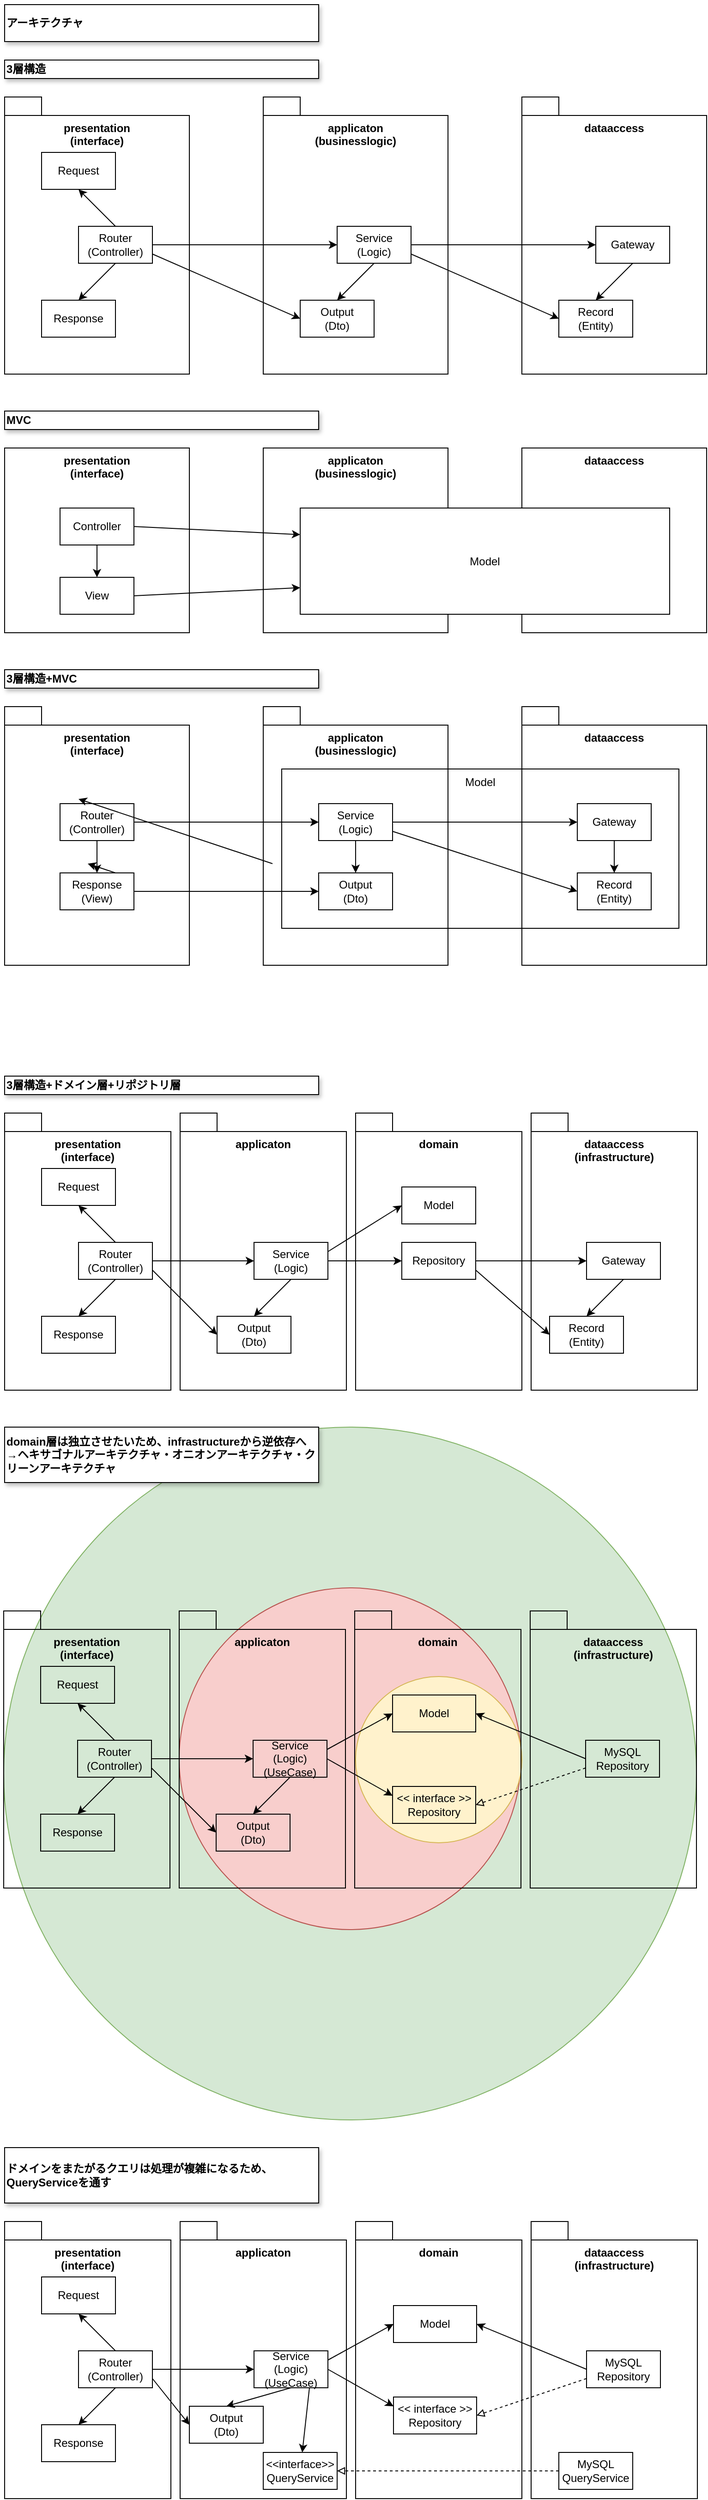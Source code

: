 <mxfile>
    <diagram id="E_QgQkRV4FquugX7nkDo" name="ページ1">
        <mxGraphModel dx="851" dy="666" grid="1" gridSize="10" guides="1" tooltips="1" connect="1" arrows="1" fold="1" page="1" pageScale="1" pageWidth="827" pageHeight="1169" math="0" shadow="0">
            <root>
                <mxCell id="0"/>
                <mxCell id="1" parent="0"/>
                <mxCell id="136" value="" style="ellipse;whiteSpace=wrap;html=1;aspect=fixed;fillColor=#d5e8d4;strokeColor=#82b366;" parent="1" vertex="1">
                    <mxGeometry x="39" y="1580" width="750" height="750" as="geometry"/>
                </mxCell>
                <mxCell id="135" value="" style="ellipse;whiteSpace=wrap;html=1;aspect=fixed;fillColor=#f8cecc;strokeColor=#b85450;" parent="1" vertex="1">
                    <mxGeometry x="229" y="1754" width="370" height="370" as="geometry"/>
                </mxCell>
                <mxCell id="134" value="" style="ellipse;whiteSpace=wrap;html=1;aspect=fixed;fillColor=#fff2cc;strokeColor=#d6b656;" parent="1" vertex="1">
                    <mxGeometry x="420" y="1850" width="180" height="180" as="geometry"/>
                </mxCell>
                <mxCell id="97" value="domain" style="rounded=0;whiteSpace=wrap;html=1;fillColor=none;verticalAlign=top;fontStyle=1" parent="1" vertex="1">
                    <mxGeometry x="420" y="1260" width="180" height="280" as="geometry"/>
                </mxCell>
                <mxCell id="73" value="&lt;span style=&quot;font-weight: normal;&quot;&gt;Model&lt;br&gt;&lt;/span&gt;" style="rounded=0;whiteSpace=wrap;html=1;fillColor=default;verticalAlign=top;fontStyle=1" parent="1" vertex="1">
                    <mxGeometry x="340" y="867.5" width="430" height="172.5" as="geometry"/>
                </mxCell>
                <mxCell id="2" value="presentation&lt;br&gt;(interface)" style="rounded=0;whiteSpace=wrap;html=1;fillColor=none;verticalAlign=top;fontStyle=1" parent="1" vertex="1">
                    <mxGeometry x="40" y="160" width="200" height="280" as="geometry"/>
                </mxCell>
                <mxCell id="3" value="アーキテクチャ" style="rounded=0;whiteSpace=wrap;html=1;align=left;shadow=1;glass=0;fontStyle=1" parent="1" vertex="1">
                    <mxGeometry x="40" y="40" width="340" height="40" as="geometry"/>
                </mxCell>
                <mxCell id="4" value="" style="rounded=0;whiteSpace=wrap;html=1;fillColor=none;" parent="1" vertex="1">
                    <mxGeometry x="40" y="140" width="40" height="20" as="geometry"/>
                </mxCell>
                <mxCell id="5" value="applicaton&lt;br&gt;(businesslogic)" style="rounded=0;whiteSpace=wrap;html=1;fillColor=none;verticalAlign=top;fontStyle=1" parent="1" vertex="1">
                    <mxGeometry x="320" y="160" width="200" height="280" as="geometry"/>
                </mxCell>
                <mxCell id="6" value="" style="rounded=0;whiteSpace=wrap;html=1;fillColor=none;" parent="1" vertex="1">
                    <mxGeometry x="320" y="140" width="40" height="20" as="geometry"/>
                </mxCell>
                <mxCell id="7" value="dataaccess" style="rounded=0;whiteSpace=wrap;html=1;fillColor=none;verticalAlign=top;fontStyle=1" parent="1" vertex="1">
                    <mxGeometry x="600" y="160" width="200" height="280" as="geometry"/>
                </mxCell>
                <mxCell id="8" value="" style="rounded=0;whiteSpace=wrap;html=1;fillColor=none;" parent="1" vertex="1">
                    <mxGeometry x="600" y="140" width="40" height="20" as="geometry"/>
                </mxCell>
                <mxCell id="9" value="&lt;span style=&quot;font-weight: normal;&quot;&gt;Request&lt;/span&gt;" style="rounded=0;whiteSpace=wrap;html=1;fillColor=none;verticalAlign=middle;fontStyle=1" parent="1" vertex="1">
                    <mxGeometry x="80" y="200" width="80" height="40" as="geometry"/>
                </mxCell>
                <mxCell id="10" value="&lt;span style=&quot;font-weight: normal;&quot;&gt;Router&lt;br&gt;(Controller)&lt;br&gt;&lt;/span&gt;" style="rounded=0;whiteSpace=wrap;html=1;fillColor=none;verticalAlign=middle;fontStyle=1" parent="1" vertex="1">
                    <mxGeometry x="120" y="280" width="80" height="40" as="geometry"/>
                </mxCell>
                <mxCell id="11" value="&lt;span style=&quot;font-weight: normal;&quot;&gt;Response&lt;/span&gt;" style="rounded=0;whiteSpace=wrap;html=1;fillColor=none;verticalAlign=middle;fontStyle=1" parent="1" vertex="1">
                    <mxGeometry x="80" y="360" width="80" height="40" as="geometry"/>
                </mxCell>
                <mxCell id="12" value="&lt;span style=&quot;font-weight: normal;&quot;&gt;Service&lt;br&gt;(Logic)&lt;br&gt;&lt;/span&gt;" style="rounded=0;whiteSpace=wrap;html=1;fillColor=none;verticalAlign=middle;fontStyle=1" parent="1" vertex="1">
                    <mxGeometry x="400" y="280" width="80" height="40" as="geometry"/>
                </mxCell>
                <mxCell id="13" value="&lt;span style=&quot;font-weight: normal;&quot;&gt;Output&lt;br&gt;(Dto)&lt;br&gt;&lt;/span&gt;" style="rounded=0;whiteSpace=wrap;html=1;fillColor=none;verticalAlign=middle;fontStyle=1" parent="1" vertex="1">
                    <mxGeometry x="360" y="360" width="80" height="40" as="geometry"/>
                </mxCell>
                <mxCell id="14" value="" style="endArrow=classic;html=1;entryX=0.5;entryY=1;entryDx=0;entryDy=0;exitX=0.5;exitY=0;exitDx=0;exitDy=0;" parent="1" source="10" target="9" edge="1">
                    <mxGeometry width="50" height="50" relative="1" as="geometry">
                        <mxPoint x="330" y="310" as="sourcePoint"/>
                        <mxPoint x="380" y="260" as="targetPoint"/>
                    </mxGeometry>
                </mxCell>
                <mxCell id="17" value="" style="endArrow=classic;html=1;entryX=0.5;entryY=0;entryDx=0;entryDy=0;exitX=0.5;exitY=1;exitDx=0;exitDy=0;" parent="1" source="10" target="11" edge="1">
                    <mxGeometry width="50" height="50" relative="1" as="geometry">
                        <mxPoint x="170" y="350" as="sourcePoint"/>
                        <mxPoint x="130" y="310" as="targetPoint"/>
                    </mxGeometry>
                </mxCell>
                <mxCell id="18" value="" style="endArrow=classic;html=1;entryX=0;entryY=0.5;entryDx=0;entryDy=0;exitX=1;exitY=0.5;exitDx=0;exitDy=0;" parent="1" source="10" target="12" edge="1">
                    <mxGeometry width="50" height="50" relative="1" as="geometry">
                        <mxPoint x="170" y="330" as="sourcePoint"/>
                        <mxPoint x="130" y="370" as="targetPoint"/>
                    </mxGeometry>
                </mxCell>
                <mxCell id="19" value="" style="endArrow=classic;html=1;entryX=0;entryY=0.5;entryDx=0;entryDy=0;exitX=1;exitY=0.75;exitDx=0;exitDy=0;" parent="1" source="10" target="13" edge="1">
                    <mxGeometry width="50" height="50" relative="1" as="geometry">
                        <mxPoint x="210" y="310" as="sourcePoint"/>
                        <mxPoint x="410" y="310" as="targetPoint"/>
                    </mxGeometry>
                </mxCell>
                <mxCell id="20" value="" style="endArrow=classic;html=1;exitX=0.5;exitY=1;exitDx=0;exitDy=0;" parent="1" source="12" edge="1">
                    <mxGeometry width="50" height="50" relative="1" as="geometry">
                        <mxPoint x="210" y="320" as="sourcePoint"/>
                        <mxPoint x="400" y="360" as="targetPoint"/>
                    </mxGeometry>
                </mxCell>
                <mxCell id="21" value="&lt;span style=&quot;font-weight: normal;&quot;&gt;Gateway&lt;/span&gt;" style="rounded=0;whiteSpace=wrap;html=1;fillColor=none;verticalAlign=middle;fontStyle=1" parent="1" vertex="1">
                    <mxGeometry x="680" y="280" width="80" height="40" as="geometry"/>
                </mxCell>
                <mxCell id="22" value="&lt;span style=&quot;font-weight: normal;&quot;&gt;Record&lt;br&gt;(Entity)&lt;br&gt;&lt;/span&gt;" style="rounded=0;whiteSpace=wrap;html=1;fillColor=none;verticalAlign=middle;fontStyle=1" parent="1" vertex="1">
                    <mxGeometry x="640" y="360" width="80" height="40" as="geometry"/>
                </mxCell>
                <mxCell id="23" value="" style="endArrow=classic;html=1;exitX=1;exitY=0.75;exitDx=0;exitDy=0;entryX=0;entryY=0.5;entryDx=0;entryDy=0;" parent="1" source="12" target="22" edge="1">
                    <mxGeometry width="50" height="50" relative="1" as="geometry">
                        <mxPoint x="450" y="330" as="sourcePoint"/>
                        <mxPoint x="410" y="370" as="targetPoint"/>
                    </mxGeometry>
                </mxCell>
                <mxCell id="24" value="" style="endArrow=classic;html=1;entryX=0;entryY=0.5;entryDx=0;entryDy=0;" parent="1" target="21" edge="1">
                    <mxGeometry width="50" height="50" relative="1" as="geometry">
                        <mxPoint x="480" y="300" as="sourcePoint"/>
                        <mxPoint x="650" y="390" as="targetPoint"/>
                    </mxGeometry>
                </mxCell>
                <mxCell id="25" value="" style="endArrow=classic;html=1;exitX=0.5;exitY=1;exitDx=0;exitDy=0;" parent="1" source="21" edge="1">
                    <mxGeometry width="50" height="50" relative="1" as="geometry">
                        <mxPoint x="490" y="320" as="sourcePoint"/>
                        <mxPoint x="680" y="360" as="targetPoint"/>
                    </mxGeometry>
                </mxCell>
                <mxCell id="26" value="3層構造" style="rounded=0;whiteSpace=wrap;html=1;align=left;shadow=1;glass=0;fontStyle=1" parent="1" vertex="1">
                    <mxGeometry x="40" y="100" width="340" height="20" as="geometry"/>
                </mxCell>
                <mxCell id="27" value="MVC" style="rounded=0;whiteSpace=wrap;html=1;align=left;shadow=1;glass=0;fontStyle=1" parent="1" vertex="1">
                    <mxGeometry x="40" y="480" width="340" height="20" as="geometry"/>
                </mxCell>
                <mxCell id="28" value="presentation&lt;br&gt;(interface)" style="rounded=0;whiteSpace=wrap;html=1;fillColor=none;verticalAlign=top;fontStyle=1" parent="1" vertex="1">
                    <mxGeometry x="40" y="520" width="200" height="200" as="geometry"/>
                </mxCell>
                <mxCell id="29" value="applicaton&lt;br&gt;(businesslogic)" style="rounded=0;whiteSpace=wrap;html=1;fillColor=none;verticalAlign=top;fontStyle=1" parent="1" vertex="1">
                    <mxGeometry x="320" y="520" width="200" height="200" as="geometry"/>
                </mxCell>
                <mxCell id="30" value="dataaccess" style="rounded=0;whiteSpace=wrap;html=1;fillColor=none;verticalAlign=top;fontStyle=1" parent="1" vertex="1">
                    <mxGeometry x="600" y="520" width="200" height="200" as="geometry"/>
                </mxCell>
                <mxCell id="31" value="&lt;span style=&quot;font-weight: normal;&quot;&gt;Controller&lt;/span&gt;" style="rounded=0;whiteSpace=wrap;html=1;fillColor=none;verticalAlign=middle;fontStyle=1" parent="1" vertex="1">
                    <mxGeometry x="100" y="585" width="80" height="40" as="geometry"/>
                </mxCell>
                <mxCell id="32" value="&lt;span style=&quot;font-weight: normal;&quot;&gt;View&lt;br&gt;&lt;/span&gt;" style="rounded=0;whiteSpace=wrap;html=1;fillColor=none;verticalAlign=middle;fontStyle=1" parent="1" vertex="1">
                    <mxGeometry x="100" y="660" width="80" height="40" as="geometry"/>
                </mxCell>
                <mxCell id="34" value="&lt;span style=&quot;font-weight: normal;&quot;&gt;Model&lt;br&gt;&lt;/span&gt;" style="rounded=0;whiteSpace=wrap;html=1;fillColor=default;verticalAlign=middle;fontStyle=1" parent="1" vertex="1">
                    <mxGeometry x="360" y="585" width="400" height="115" as="geometry"/>
                </mxCell>
                <mxCell id="36" value="" style="endArrow=classic;html=1;exitX=0.5;exitY=1;exitDx=0;exitDy=0;" parent="1" source="31" edge="1">
                    <mxGeometry width="50" height="50" relative="1" as="geometry">
                        <mxPoint x="330" y="670" as="sourcePoint"/>
                        <mxPoint x="140" y="660" as="targetPoint"/>
                    </mxGeometry>
                </mxCell>
                <mxCell id="38" value="" style="endArrow=classic;html=1;entryX=0;entryY=0.75;entryDx=0;entryDy=0;exitX=1;exitY=0.5;exitDx=0;exitDy=0;" parent="1" source="32" target="34" edge="1">
                    <mxGeometry width="50" height="50" relative="1" as="geometry">
                        <mxPoint x="170" y="690" as="sourcePoint"/>
                        <mxPoint x="130" y="730" as="targetPoint"/>
                    </mxGeometry>
                </mxCell>
                <mxCell id="39" value="" style="endArrow=classic;html=1;entryX=0;entryY=0.25;entryDx=0;entryDy=0;exitX=1;exitY=0.5;exitDx=0;exitDy=0;" parent="1" source="31" target="34" edge="1">
                    <mxGeometry width="50" height="50" relative="1" as="geometry">
                        <mxPoint x="210" y="670" as="sourcePoint"/>
                        <mxPoint x="410" y="670" as="targetPoint"/>
                    </mxGeometry>
                </mxCell>
                <mxCell id="46" value="presentation&lt;br&gt;(interface)" style="rounded=0;whiteSpace=wrap;html=1;fillColor=none;verticalAlign=top;fontStyle=1" parent="1" vertex="1">
                    <mxGeometry x="40" y="820" width="200" height="260" as="geometry"/>
                </mxCell>
                <mxCell id="47" value="" style="rounded=0;whiteSpace=wrap;html=1;fillColor=none;" parent="1" vertex="1">
                    <mxGeometry x="40" y="800" width="40" height="20" as="geometry"/>
                </mxCell>
                <mxCell id="48" value="applicaton&lt;br&gt;(businesslogic)" style="rounded=0;whiteSpace=wrap;html=1;fillColor=none;verticalAlign=top;fontStyle=1" parent="1" vertex="1">
                    <mxGeometry x="320" y="820" width="200" height="260" as="geometry"/>
                </mxCell>
                <mxCell id="49" value="" style="rounded=0;whiteSpace=wrap;html=1;fillColor=none;" parent="1" vertex="1">
                    <mxGeometry x="320" y="800" width="40" height="20" as="geometry"/>
                </mxCell>
                <mxCell id="50" value="dataaccess" style="rounded=0;whiteSpace=wrap;html=1;fillColor=none;verticalAlign=top;fontStyle=1" parent="1" vertex="1">
                    <mxGeometry x="600" y="820" width="200" height="260" as="geometry"/>
                </mxCell>
                <mxCell id="51" value="" style="rounded=0;whiteSpace=wrap;html=1;fillColor=none;" parent="1" vertex="1">
                    <mxGeometry x="600" y="800" width="40" height="20" as="geometry"/>
                </mxCell>
                <mxCell id="55" value="&lt;span style=&quot;font-weight: normal;&quot;&gt;Service&lt;br&gt;(Logic)&lt;br&gt;&lt;/span&gt;" style="rounded=0;whiteSpace=wrap;html=1;fillColor=none;verticalAlign=middle;fontStyle=1" parent="1" vertex="1">
                    <mxGeometry x="380" y="905" width="80" height="40" as="geometry"/>
                </mxCell>
                <mxCell id="56" value="&lt;span style=&quot;font-weight: normal;&quot;&gt;Output&lt;br&gt;(Dto)&lt;br&gt;&lt;/span&gt;" style="rounded=0;whiteSpace=wrap;html=1;fillColor=none;verticalAlign=middle;fontStyle=1" parent="1" vertex="1">
                    <mxGeometry x="380" y="980" width="80" height="40" as="geometry"/>
                </mxCell>
                <mxCell id="57" value="" style="endArrow=classic;html=1;entryX=0.5;entryY=1;entryDx=0;entryDy=0;exitX=0.5;exitY=0;exitDx=0;exitDy=0;" parent="1" edge="1">
                    <mxGeometry width="50" height="50" relative="1" as="geometry">
                        <mxPoint x="330" y="970" as="sourcePoint"/>
                        <mxPoint x="120" y="900" as="targetPoint"/>
                    </mxGeometry>
                </mxCell>
                <mxCell id="58" value="" style="endArrow=classic;html=1;entryX=0.5;entryY=0;entryDx=0;entryDy=0;exitX=0.5;exitY=1;exitDx=0;exitDy=0;" parent="1" edge="1">
                    <mxGeometry width="50" height="50" relative="1" as="geometry">
                        <mxPoint x="160" y="980" as="sourcePoint"/>
                        <mxPoint x="130" y="970" as="targetPoint"/>
                    </mxGeometry>
                </mxCell>
                <mxCell id="59" value="" style="endArrow=classic;html=1;entryX=0;entryY=0.5;entryDx=0;entryDy=0;exitX=1;exitY=0.5;exitDx=0;exitDy=0;" parent="1" source="71" target="55" edge="1">
                    <mxGeometry width="50" height="50" relative="1" as="geometry">
                        <mxPoint x="200" y="960" as="sourcePoint"/>
                        <mxPoint x="130" y="1030" as="targetPoint"/>
                    </mxGeometry>
                </mxCell>
                <mxCell id="61" value="" style="endArrow=classic;html=1;exitX=0.5;exitY=1;exitDx=0;exitDy=0;" parent="1" source="55" target="56" edge="1">
                    <mxGeometry width="50" height="50" relative="1" as="geometry">
                        <mxPoint x="210" y="980" as="sourcePoint"/>
                        <mxPoint x="400" y="1020" as="targetPoint"/>
                    </mxGeometry>
                </mxCell>
                <mxCell id="60" value="" style="endArrow=classic;html=1;entryX=0;entryY=0.5;entryDx=0;entryDy=0;exitX=1;exitY=0.5;exitDx=0;exitDy=0;" parent="1" source="70" target="56" edge="1">
                    <mxGeometry width="50" height="50" relative="1" as="geometry">
                        <mxPoint x="200" y="970" as="sourcePoint"/>
                        <mxPoint x="410" y="970" as="targetPoint"/>
                    </mxGeometry>
                </mxCell>
                <mxCell id="62" value="&lt;span style=&quot;font-weight: normal;&quot;&gt;Gateway&lt;/span&gt;" style="rounded=0;whiteSpace=wrap;html=1;fillColor=none;verticalAlign=middle;fontStyle=1" parent="1" vertex="1">
                    <mxGeometry x="660" y="905" width="80" height="40" as="geometry"/>
                </mxCell>
                <mxCell id="63" value="&lt;span style=&quot;font-weight: normal;&quot;&gt;Record&lt;br&gt;(Entity)&lt;br&gt;&lt;/span&gt;" style="rounded=0;whiteSpace=wrap;html=1;fillColor=none;verticalAlign=middle;fontStyle=1" parent="1" vertex="1">
                    <mxGeometry x="660" y="980" width="80" height="40" as="geometry"/>
                </mxCell>
                <mxCell id="64" value="" style="endArrow=classic;html=1;exitX=1;exitY=0.75;exitDx=0;exitDy=0;entryX=0;entryY=0.5;entryDx=0;entryDy=0;" parent="1" source="55" target="63" edge="1">
                    <mxGeometry width="50" height="50" relative="1" as="geometry">
                        <mxPoint x="450" y="990" as="sourcePoint"/>
                        <mxPoint x="410" y="1030" as="targetPoint"/>
                    </mxGeometry>
                </mxCell>
                <mxCell id="65" value="" style="endArrow=classic;html=1;entryX=0;entryY=0.5;entryDx=0;entryDy=0;exitX=1;exitY=0.5;exitDx=0;exitDy=0;" parent="1" source="55" target="62" edge="1">
                    <mxGeometry width="50" height="50" relative="1" as="geometry">
                        <mxPoint x="480" y="960" as="sourcePoint"/>
                        <mxPoint x="650" y="1050" as="targetPoint"/>
                    </mxGeometry>
                </mxCell>
                <mxCell id="66" value="" style="endArrow=classic;html=1;exitX=0.5;exitY=1;exitDx=0;exitDy=0;entryX=0.5;entryY=0;entryDx=0;entryDy=0;" parent="1" source="62" target="63" edge="1">
                    <mxGeometry width="50" height="50" relative="1" as="geometry">
                        <mxPoint x="490" y="980" as="sourcePoint"/>
                        <mxPoint x="680" y="1020" as="targetPoint"/>
                    </mxGeometry>
                </mxCell>
                <mxCell id="67" value="3層構造+MVC" style="rounded=0;whiteSpace=wrap;html=1;align=left;shadow=1;glass=0;fontStyle=1" parent="1" vertex="1">
                    <mxGeometry x="40" y="760" width="340" height="20" as="geometry"/>
                </mxCell>
                <mxCell id="70" value="&lt;span style=&quot;font-weight: 400;&quot;&gt;Response&lt;br&gt;&lt;/span&gt;&lt;span style=&quot;font-weight: normal;&quot;&gt;(View)&lt;br&gt;&lt;/span&gt;" style="rounded=0;whiteSpace=wrap;html=1;fillColor=none;verticalAlign=middle;fontStyle=1" parent="1" vertex="1">
                    <mxGeometry x="100" y="980" width="80" height="40" as="geometry"/>
                </mxCell>
                <mxCell id="71" value="&lt;span style=&quot;font-weight: 400;&quot;&gt;Router&lt;/span&gt;&lt;br style=&quot;border-color: var(--border-color); font-weight: 400;&quot;&gt;&lt;span style=&quot;font-weight: 400;&quot;&gt;(Controller)&lt;/span&gt;" style="rounded=0;whiteSpace=wrap;html=1;fillColor=none;verticalAlign=middle;fontStyle=1" parent="1" vertex="1">
                    <mxGeometry x="100" y="905" width="80" height="40" as="geometry"/>
                </mxCell>
                <mxCell id="72" value="" style="endArrow=classic;html=1;exitX=0.5;exitY=1;exitDx=0;exitDy=0;" parent="1" source="71" edge="1">
                    <mxGeometry width="50" height="50" relative="1" as="geometry">
                        <mxPoint x="330" y="990" as="sourcePoint"/>
                        <mxPoint x="140" y="980" as="targetPoint"/>
                    </mxGeometry>
                </mxCell>
                <mxCell id="74" value="presentation&lt;br&gt;(interface)" style="rounded=0;whiteSpace=wrap;html=1;fillColor=none;verticalAlign=top;fontStyle=1" parent="1" vertex="1">
                    <mxGeometry x="40" y="1260" width="180" height="280" as="geometry"/>
                </mxCell>
                <mxCell id="75" value="" style="rounded=0;whiteSpace=wrap;html=1;fillColor=none;" parent="1" vertex="1">
                    <mxGeometry x="40" y="1240" width="40" height="20" as="geometry"/>
                </mxCell>
                <mxCell id="76" value="applicaton" style="rounded=0;whiteSpace=wrap;html=1;fillColor=none;verticalAlign=top;fontStyle=1" parent="1" vertex="1">
                    <mxGeometry x="230" y="1260" width="180" height="280" as="geometry"/>
                </mxCell>
                <mxCell id="77" value="" style="rounded=0;whiteSpace=wrap;html=1;fillColor=none;" parent="1" vertex="1">
                    <mxGeometry x="230" y="1240" width="40" height="20" as="geometry"/>
                </mxCell>
                <mxCell id="78" value="dataaccess&lt;br&gt;(infrastructure)" style="rounded=0;whiteSpace=wrap;html=1;fillColor=none;verticalAlign=top;fontStyle=1" parent="1" vertex="1">
                    <mxGeometry x="610" y="1260" width="180" height="280" as="geometry"/>
                </mxCell>
                <mxCell id="79" value="" style="rounded=0;whiteSpace=wrap;html=1;fillColor=none;" parent="1" vertex="1">
                    <mxGeometry x="610" y="1240" width="40" height="20" as="geometry"/>
                </mxCell>
                <mxCell id="80" value="&lt;span style=&quot;font-weight: normal;&quot;&gt;Request&lt;/span&gt;" style="rounded=0;whiteSpace=wrap;html=1;fillColor=none;verticalAlign=middle;fontStyle=1" parent="1" vertex="1">
                    <mxGeometry x="80" y="1300" width="80" height="40" as="geometry"/>
                </mxCell>
                <mxCell id="81" value="&lt;span style=&quot;font-weight: normal;&quot;&gt;Router&lt;br&gt;(Controller)&lt;br&gt;&lt;/span&gt;" style="rounded=0;whiteSpace=wrap;html=1;fillColor=none;verticalAlign=middle;fontStyle=1" parent="1" vertex="1">
                    <mxGeometry x="120" y="1380" width="80" height="40" as="geometry"/>
                </mxCell>
                <mxCell id="82" value="&lt;span style=&quot;font-weight: normal;&quot;&gt;Response&lt;/span&gt;" style="rounded=0;whiteSpace=wrap;html=1;fillColor=none;verticalAlign=middle;fontStyle=1" parent="1" vertex="1">
                    <mxGeometry x="80" y="1460" width="80" height="40" as="geometry"/>
                </mxCell>
                <mxCell id="83" value="&lt;span style=&quot;font-weight: normal;&quot;&gt;Service&lt;br&gt;(Logic)&lt;br&gt;&lt;/span&gt;" style="rounded=0;whiteSpace=wrap;html=1;fillColor=none;verticalAlign=middle;fontStyle=1" parent="1" vertex="1">
                    <mxGeometry x="310" y="1380" width="80" height="40" as="geometry"/>
                </mxCell>
                <mxCell id="84" value="&lt;span style=&quot;font-weight: normal;&quot;&gt;Output&lt;br&gt;(Dto)&lt;br&gt;&lt;/span&gt;" style="rounded=0;whiteSpace=wrap;html=1;fillColor=none;verticalAlign=middle;fontStyle=1" parent="1" vertex="1">
                    <mxGeometry x="270" y="1460" width="80" height="40" as="geometry"/>
                </mxCell>
                <mxCell id="85" value="" style="endArrow=classic;html=1;entryX=0.5;entryY=1;entryDx=0;entryDy=0;exitX=0.5;exitY=0;exitDx=0;exitDy=0;" parent="1" source="81" target="80" edge="1">
                    <mxGeometry width="50" height="50" relative="1" as="geometry">
                        <mxPoint x="330" y="1410" as="sourcePoint"/>
                        <mxPoint x="380" y="1360" as="targetPoint"/>
                    </mxGeometry>
                </mxCell>
                <mxCell id="86" value="" style="endArrow=classic;html=1;entryX=0.5;entryY=0;entryDx=0;entryDy=0;exitX=0.5;exitY=1;exitDx=0;exitDy=0;" parent="1" source="81" target="82" edge="1">
                    <mxGeometry width="50" height="50" relative="1" as="geometry">
                        <mxPoint x="170" y="1450" as="sourcePoint"/>
                        <mxPoint x="130" y="1410" as="targetPoint"/>
                    </mxGeometry>
                </mxCell>
                <mxCell id="87" value="" style="endArrow=classic;html=1;entryX=0;entryY=0.5;entryDx=0;entryDy=0;exitX=1;exitY=0.5;exitDx=0;exitDy=0;" parent="1" source="81" target="83" edge="1">
                    <mxGeometry width="50" height="50" relative="1" as="geometry">
                        <mxPoint x="170" y="1430" as="sourcePoint"/>
                        <mxPoint x="130" y="1470" as="targetPoint"/>
                    </mxGeometry>
                </mxCell>
                <mxCell id="88" value="" style="endArrow=classic;html=1;entryX=0;entryY=0.5;entryDx=0;entryDy=0;exitX=1;exitY=0.75;exitDx=0;exitDy=0;" parent="1" source="81" target="84" edge="1">
                    <mxGeometry width="50" height="50" relative="1" as="geometry">
                        <mxPoint x="210" y="1410" as="sourcePoint"/>
                        <mxPoint x="410" y="1410" as="targetPoint"/>
                    </mxGeometry>
                </mxCell>
                <mxCell id="89" value="" style="endArrow=classic;html=1;exitX=0.5;exitY=1;exitDx=0;exitDy=0;entryX=0.5;entryY=0;entryDx=0;entryDy=0;" parent="1" source="83" target="84" edge="1">
                    <mxGeometry width="50" height="50" relative="1" as="geometry">
                        <mxPoint x="130" y="1340" as="sourcePoint"/>
                        <mxPoint x="320" y="1380" as="targetPoint"/>
                    </mxGeometry>
                </mxCell>
                <mxCell id="90" value="&lt;span style=&quot;font-weight: normal;&quot;&gt;Gateway&lt;/span&gt;" style="rounded=0;whiteSpace=wrap;html=1;fillColor=none;verticalAlign=middle;fontStyle=1" parent="1" vertex="1">
                    <mxGeometry x="670" y="1380" width="80" height="40" as="geometry"/>
                </mxCell>
                <mxCell id="91" value="&lt;span style=&quot;font-weight: normal;&quot;&gt;Record&lt;br&gt;(Entity)&lt;br&gt;&lt;/span&gt;" style="rounded=0;whiteSpace=wrap;html=1;fillColor=none;verticalAlign=middle;fontStyle=1" parent="1" vertex="1">
                    <mxGeometry x="630" y="1460" width="80" height="40" as="geometry"/>
                </mxCell>
                <mxCell id="92" value="" style="endArrow=classic;html=1;exitX=1;exitY=0.75;exitDx=0;exitDy=0;entryX=0;entryY=0.5;entryDx=0;entryDy=0;" parent="1" source="102" target="91" edge="1">
                    <mxGeometry width="50" height="50" relative="1" as="geometry">
                        <mxPoint x="450" y="1430" as="sourcePoint"/>
                        <mxPoint x="410" y="1470" as="targetPoint"/>
                    </mxGeometry>
                </mxCell>
                <mxCell id="93" value="" style="endArrow=classic;html=1;exitX=1;exitY=0.5;exitDx=0;exitDy=0;" parent="1" source="83" target="102" edge="1">
                    <mxGeometry width="50" height="50" relative="1" as="geometry">
                        <mxPoint x="480" y="1400" as="sourcePoint"/>
                        <mxPoint x="650" y="1490" as="targetPoint"/>
                    </mxGeometry>
                </mxCell>
                <mxCell id="94" value="" style="endArrow=classic;html=1;exitX=0.5;exitY=1;exitDx=0;exitDy=0;" parent="1" source="90" edge="1">
                    <mxGeometry width="50" height="50" relative="1" as="geometry">
                        <mxPoint x="480" y="1420" as="sourcePoint"/>
                        <mxPoint x="670" y="1460" as="targetPoint"/>
                    </mxGeometry>
                </mxCell>
                <mxCell id="95" value="3層構造+ドメイン層+リポジトリ層" style="rounded=0;whiteSpace=wrap;html=1;align=left;shadow=1;glass=0;fontStyle=1" parent="1" vertex="1">
                    <mxGeometry x="40" y="1200" width="340" height="20" as="geometry"/>
                </mxCell>
                <mxCell id="96" value="" style="rounded=0;whiteSpace=wrap;html=1;fillColor=none;" parent="1" vertex="1">
                    <mxGeometry x="420" y="1240" width="40" height="20" as="geometry"/>
                </mxCell>
                <mxCell id="100" value="&lt;span style=&quot;font-weight: normal;&quot;&gt;Model&lt;br&gt;&lt;/span&gt;" style="rounded=0;whiteSpace=wrap;html=1;fillColor=none;verticalAlign=middle;fontStyle=1" parent="1" vertex="1">
                    <mxGeometry x="470" y="1320" width="80" height="40" as="geometry"/>
                </mxCell>
                <mxCell id="101" value="" style="endArrow=classic;html=1;exitX=1;exitY=0.25;exitDx=0;exitDy=0;entryX=0;entryY=0.5;entryDx=0;entryDy=0;" parent="1" source="83" target="100" edge="1">
                    <mxGeometry width="50" height="50" relative="1" as="geometry">
                        <mxPoint x="400" y="1420" as="sourcePoint"/>
                        <mxPoint x="660" y="1490" as="targetPoint"/>
                    </mxGeometry>
                </mxCell>
                <mxCell id="102" value="&lt;span style=&quot;font-weight: normal;&quot;&gt;Repository&lt;br&gt;&lt;/span&gt;" style="rounded=0;whiteSpace=wrap;html=1;fillColor=none;verticalAlign=middle;fontStyle=1" parent="1" vertex="1">
                    <mxGeometry x="470" y="1380" width="80" height="40" as="geometry"/>
                </mxCell>
                <mxCell id="103" value="" style="endArrow=classic;html=1;exitX=1;exitY=0.5;exitDx=0;exitDy=0;entryX=0;entryY=0.5;entryDx=0;entryDy=0;" parent="1" source="102" target="90" edge="1">
                    <mxGeometry width="50" height="50" relative="1" as="geometry">
                        <mxPoint x="400" y="1410.0" as="sourcePoint"/>
                        <mxPoint x="480" y="1410.0" as="targetPoint"/>
                    </mxGeometry>
                </mxCell>
                <mxCell id="104" value="domain層は独立させたいため、infrastructureから逆依存へ&lt;br&gt;→ヘキサゴナルアーキテクチャ・オニオンアーキテクチャ・クリーンアーキテクチャ" style="rounded=0;whiteSpace=wrap;html=1;align=left;shadow=1;glass=0;fontStyle=1" parent="1" vertex="1">
                    <mxGeometry x="40" y="1580" width="340" height="60" as="geometry"/>
                </mxCell>
                <mxCell id="105" value="domain" style="rounded=0;whiteSpace=wrap;html=1;fillColor=none;verticalAlign=top;fontStyle=1" parent="1" vertex="1">
                    <mxGeometry x="419" y="1799" width="180" height="280" as="geometry"/>
                </mxCell>
                <mxCell id="106" value="presentation&lt;br&gt;(interface)" style="rounded=0;whiteSpace=wrap;html=1;fillColor=none;verticalAlign=top;fontStyle=1" parent="1" vertex="1">
                    <mxGeometry x="39" y="1799" width="180" height="280" as="geometry"/>
                </mxCell>
                <mxCell id="107" value="" style="rounded=0;whiteSpace=wrap;html=1;fillColor=none;" parent="1" vertex="1">
                    <mxGeometry x="39" y="1779" width="40" height="20" as="geometry"/>
                </mxCell>
                <mxCell id="108" value="applicaton" style="rounded=0;whiteSpace=wrap;html=1;fillColor=none;verticalAlign=top;fontStyle=1" parent="1" vertex="1">
                    <mxGeometry x="229" y="1799" width="180" height="280" as="geometry"/>
                </mxCell>
                <mxCell id="109" value="" style="rounded=0;whiteSpace=wrap;html=1;fillColor=none;" parent="1" vertex="1">
                    <mxGeometry x="229" y="1779" width="40" height="20" as="geometry"/>
                </mxCell>
                <mxCell id="110" value="dataaccess&lt;br&gt;(infrastructure)" style="rounded=0;whiteSpace=wrap;html=1;fillColor=none;verticalAlign=top;fontStyle=1" parent="1" vertex="1">
                    <mxGeometry x="609" y="1799" width="180" height="280" as="geometry"/>
                </mxCell>
                <mxCell id="111" value="" style="rounded=0;whiteSpace=wrap;html=1;fillColor=none;" parent="1" vertex="1">
                    <mxGeometry x="609" y="1779" width="40" height="20" as="geometry"/>
                </mxCell>
                <mxCell id="112" value="&lt;span style=&quot;font-weight: normal;&quot;&gt;Request&lt;/span&gt;" style="rounded=0;whiteSpace=wrap;html=1;fillColor=none;verticalAlign=middle;fontStyle=1" parent="1" vertex="1">
                    <mxGeometry x="79" y="1839" width="80" height="40" as="geometry"/>
                </mxCell>
                <mxCell id="113" value="&lt;span style=&quot;font-weight: normal;&quot;&gt;Router&lt;br&gt;(Controller)&lt;br&gt;&lt;/span&gt;" style="rounded=0;whiteSpace=wrap;html=1;fillColor=none;verticalAlign=middle;fontStyle=1" parent="1" vertex="1">
                    <mxGeometry x="119" y="1919" width="80" height="40" as="geometry"/>
                </mxCell>
                <mxCell id="114" value="&lt;span style=&quot;font-weight: normal;&quot;&gt;Response&lt;/span&gt;" style="rounded=0;whiteSpace=wrap;html=1;fillColor=none;verticalAlign=middle;fontStyle=1" parent="1" vertex="1">
                    <mxGeometry x="79" y="1999" width="80" height="40" as="geometry"/>
                </mxCell>
                <mxCell id="115" value="&lt;span style=&quot;font-weight: normal;&quot;&gt;Service&lt;br&gt;(Logic)&lt;br&gt;(UseCase)&lt;br&gt;&lt;/span&gt;" style="rounded=0;whiteSpace=wrap;html=1;fillColor=none;verticalAlign=middle;fontStyle=1" parent="1" vertex="1">
                    <mxGeometry x="309" y="1919" width="80" height="40" as="geometry"/>
                </mxCell>
                <mxCell id="116" value="&lt;span style=&quot;font-weight: normal;&quot;&gt;Output&lt;br&gt;(Dto)&lt;br&gt;&lt;/span&gt;" style="rounded=0;whiteSpace=wrap;html=1;fillColor=none;verticalAlign=middle;fontStyle=1" parent="1" vertex="1">
                    <mxGeometry x="269" y="1999" width="80" height="40" as="geometry"/>
                </mxCell>
                <mxCell id="117" value="" style="endArrow=classic;html=1;entryX=0.5;entryY=1;entryDx=0;entryDy=0;exitX=0.5;exitY=0;exitDx=0;exitDy=0;" parent="1" source="113" target="112" edge="1">
                    <mxGeometry width="50" height="50" relative="1" as="geometry">
                        <mxPoint x="329" y="1949" as="sourcePoint"/>
                        <mxPoint x="379" y="1899" as="targetPoint"/>
                    </mxGeometry>
                </mxCell>
                <mxCell id="118" value="" style="endArrow=classic;html=1;entryX=0.5;entryY=0;entryDx=0;entryDy=0;exitX=0.5;exitY=1;exitDx=0;exitDy=0;" parent="1" source="113" target="114" edge="1">
                    <mxGeometry width="50" height="50" relative="1" as="geometry">
                        <mxPoint x="169" y="1989" as="sourcePoint"/>
                        <mxPoint x="129" y="1949" as="targetPoint"/>
                    </mxGeometry>
                </mxCell>
                <mxCell id="119" value="" style="endArrow=classic;html=1;entryX=0;entryY=0.5;entryDx=0;entryDy=0;exitX=1;exitY=0.5;exitDx=0;exitDy=0;" parent="1" source="113" target="115" edge="1">
                    <mxGeometry width="50" height="50" relative="1" as="geometry">
                        <mxPoint x="169" y="1969" as="sourcePoint"/>
                        <mxPoint x="129" y="2009" as="targetPoint"/>
                    </mxGeometry>
                </mxCell>
                <mxCell id="120" value="" style="endArrow=classic;html=1;entryX=0;entryY=0.5;entryDx=0;entryDy=0;exitX=1;exitY=0.75;exitDx=0;exitDy=0;" parent="1" source="113" target="116" edge="1">
                    <mxGeometry width="50" height="50" relative="1" as="geometry">
                        <mxPoint x="209" y="1949" as="sourcePoint"/>
                        <mxPoint x="409" y="1949" as="targetPoint"/>
                    </mxGeometry>
                </mxCell>
                <mxCell id="121" value="" style="endArrow=classic;html=1;exitX=0.5;exitY=1;exitDx=0;exitDy=0;entryX=0.5;entryY=0;entryDx=0;entryDy=0;" parent="1" source="115" target="116" edge="1">
                    <mxGeometry width="50" height="50" relative="1" as="geometry">
                        <mxPoint x="129" y="1879" as="sourcePoint"/>
                        <mxPoint x="319" y="1919" as="targetPoint"/>
                    </mxGeometry>
                </mxCell>
                <mxCell id="132" style="edgeStyle=none;html=1;exitX=0;exitY=0.75;exitDx=0;exitDy=0;entryX=1;entryY=0.5;entryDx=0;entryDy=0;dashed=1;endArrow=block;endFill=0;" parent="1" source="122" target="130" edge="1">
                    <mxGeometry relative="1" as="geometry"/>
                </mxCell>
                <mxCell id="122" value="&lt;span style=&quot;font-weight: normal;&quot;&gt;MySQL&lt;br&gt;Repository&lt;br&gt;&lt;/span&gt;" style="rounded=0;whiteSpace=wrap;html=1;fillColor=none;verticalAlign=middle;fontStyle=1" parent="1" vertex="1">
                    <mxGeometry x="669" y="1919" width="80" height="40" as="geometry"/>
                </mxCell>
                <mxCell id="125" value="" style="endArrow=classic;html=1;exitX=1;exitY=0.5;exitDx=0;exitDy=0;entryX=0;entryY=0.25;entryDx=0;entryDy=0;" parent="1" source="115" target="130" edge="1">
                    <mxGeometry width="50" height="50" relative="1" as="geometry">
                        <mxPoint x="479" y="1939" as="sourcePoint"/>
                        <mxPoint x="649" y="2029" as="targetPoint"/>
                    </mxGeometry>
                </mxCell>
                <mxCell id="127" value="" style="rounded=0;whiteSpace=wrap;html=1;fillColor=none;" parent="1" vertex="1">
                    <mxGeometry x="419" y="1779" width="40" height="20" as="geometry"/>
                </mxCell>
                <mxCell id="128" value="&lt;span style=&quot;font-weight: normal;&quot;&gt;Model&lt;br&gt;&lt;/span&gt;" style="rounded=0;whiteSpace=wrap;html=1;fillColor=none;verticalAlign=middle;fontStyle=1" parent="1" vertex="1">
                    <mxGeometry x="460" y="1870" width="90" height="40" as="geometry"/>
                </mxCell>
                <mxCell id="129" value="" style="endArrow=classic;html=1;exitX=1;exitY=0.25;exitDx=0;exitDy=0;entryX=0;entryY=0.5;entryDx=0;entryDy=0;" parent="1" source="115" target="128" edge="1">
                    <mxGeometry width="50" height="50" relative="1" as="geometry">
                        <mxPoint x="399" y="1959" as="sourcePoint"/>
                        <mxPoint x="659" y="2029" as="targetPoint"/>
                    </mxGeometry>
                </mxCell>
                <mxCell id="130" value="&lt;span style=&quot;font-weight: normal;&quot;&gt;&amp;lt;&amp;lt; interface &amp;gt;&amp;gt;&lt;br&gt;Repository&lt;br&gt;&lt;/span&gt;" style="rounded=0;whiteSpace=wrap;html=1;fillColor=none;verticalAlign=middle;fontStyle=1" parent="1" vertex="1">
                    <mxGeometry x="460" y="1969" width="90" height="40" as="geometry"/>
                </mxCell>
                <mxCell id="131" value="" style="endArrow=classic;html=1;exitX=0;exitY=0.5;exitDx=0;exitDy=0;entryX=1;entryY=0.5;entryDx=0;entryDy=0;" parent="1" source="122" target="128" edge="1">
                    <mxGeometry width="50" height="50" relative="1" as="geometry">
                        <mxPoint x="399" y="1949.0" as="sourcePoint"/>
                        <mxPoint x="479" y="1949.0" as="targetPoint"/>
                    </mxGeometry>
                </mxCell>
                <mxCell id="139" value="ドメインをまたがるクエリは処理が複雑になるため、&lt;br&gt;QueryServiceを通す" style="rounded=0;whiteSpace=wrap;html=1;align=left;shadow=1;glass=0;fontStyle=1" parent="1" vertex="1">
                    <mxGeometry x="40" y="2360" width="340" height="60" as="geometry"/>
                </mxCell>
                <mxCell id="140" value="domain" style="rounded=0;whiteSpace=wrap;html=1;fillColor=none;verticalAlign=top;fontStyle=1" parent="1" vertex="1">
                    <mxGeometry x="420" y="2460" width="180" height="280" as="geometry"/>
                </mxCell>
                <mxCell id="141" value="presentation&lt;br&gt;(interface)" style="rounded=0;whiteSpace=wrap;html=1;fillColor=none;verticalAlign=top;fontStyle=1" parent="1" vertex="1">
                    <mxGeometry x="40" y="2460" width="180" height="280" as="geometry"/>
                </mxCell>
                <mxCell id="142" value="" style="rounded=0;whiteSpace=wrap;html=1;fillColor=none;" parent="1" vertex="1">
                    <mxGeometry x="40" y="2440" width="40" height="20" as="geometry"/>
                </mxCell>
                <mxCell id="143" value="applicaton" style="rounded=0;whiteSpace=wrap;html=1;fillColor=none;verticalAlign=top;fontStyle=1" parent="1" vertex="1">
                    <mxGeometry x="230" y="2460" width="180" height="280" as="geometry"/>
                </mxCell>
                <mxCell id="144" value="" style="rounded=0;whiteSpace=wrap;html=1;fillColor=none;" parent="1" vertex="1">
                    <mxGeometry x="230" y="2440" width="40" height="20" as="geometry"/>
                </mxCell>
                <mxCell id="145" value="dataaccess&lt;br&gt;(infrastructure)" style="rounded=0;whiteSpace=wrap;html=1;fillColor=none;verticalAlign=top;fontStyle=1" parent="1" vertex="1">
                    <mxGeometry x="610" y="2460" width="180" height="280" as="geometry"/>
                </mxCell>
                <mxCell id="146" value="" style="rounded=0;whiteSpace=wrap;html=1;fillColor=none;" parent="1" vertex="1">
                    <mxGeometry x="610" y="2440" width="40" height="20" as="geometry"/>
                </mxCell>
                <mxCell id="147" value="&lt;span style=&quot;font-weight: normal;&quot;&gt;Request&lt;/span&gt;" style="rounded=0;whiteSpace=wrap;html=1;fillColor=none;verticalAlign=middle;fontStyle=1" parent="1" vertex="1">
                    <mxGeometry x="80" y="2500" width="80" height="40" as="geometry"/>
                </mxCell>
                <mxCell id="148" value="&lt;span style=&quot;font-weight: normal;&quot;&gt;Router&lt;br&gt;(Controller)&lt;br&gt;&lt;/span&gt;" style="rounded=0;whiteSpace=wrap;html=1;fillColor=none;verticalAlign=middle;fontStyle=1" parent="1" vertex="1">
                    <mxGeometry x="120" y="2580" width="80" height="40" as="geometry"/>
                </mxCell>
                <mxCell id="149" value="&lt;span style=&quot;font-weight: normal;&quot;&gt;Response&lt;/span&gt;" style="rounded=0;whiteSpace=wrap;html=1;fillColor=none;verticalAlign=middle;fontStyle=1" parent="1" vertex="1">
                    <mxGeometry x="80" y="2660" width="80" height="40" as="geometry"/>
                </mxCell>
                <mxCell id="166" style="edgeStyle=none;html=1;exitX=0.75;exitY=1;exitDx=0;exitDy=0;" parent="1" source="150" target="165" edge="1">
                    <mxGeometry relative="1" as="geometry"/>
                </mxCell>
                <mxCell id="150" value="&lt;span style=&quot;font-weight: 400;&quot;&gt;Service&lt;/span&gt;&lt;br style=&quot;border-color: var(--border-color); font-weight: 400;&quot;&gt;&lt;span style=&quot;font-weight: 400;&quot;&gt;(Logic)&lt;/span&gt;&lt;br style=&quot;border-color: var(--border-color); font-weight: 400;&quot;&gt;&lt;span style=&quot;font-weight: 400;&quot;&gt;(UseCase)&lt;/span&gt;&lt;span style=&quot;font-weight: normal;&quot;&gt;&lt;br&gt;&lt;/span&gt;" style="rounded=0;whiteSpace=wrap;html=1;fillColor=none;verticalAlign=middle;fontStyle=1" parent="1" vertex="1">
                    <mxGeometry x="310" y="2580" width="80" height="40" as="geometry"/>
                </mxCell>
                <mxCell id="151" value="&lt;span style=&quot;font-weight: normal;&quot;&gt;Output&lt;br&gt;(Dto)&lt;br&gt;&lt;/span&gt;" style="rounded=0;whiteSpace=wrap;html=1;fillColor=none;verticalAlign=middle;fontStyle=1" parent="1" vertex="1">
                    <mxGeometry x="240" y="2640" width="80" height="40" as="geometry"/>
                </mxCell>
                <mxCell id="152" value="" style="endArrow=classic;html=1;entryX=0.5;entryY=1;entryDx=0;entryDy=0;exitX=0.5;exitY=0;exitDx=0;exitDy=0;" parent="1" source="148" target="147" edge="1">
                    <mxGeometry width="50" height="50" relative="1" as="geometry">
                        <mxPoint x="330" y="2610" as="sourcePoint"/>
                        <mxPoint x="380" y="2560" as="targetPoint"/>
                    </mxGeometry>
                </mxCell>
                <mxCell id="153" value="" style="endArrow=classic;html=1;entryX=0.5;entryY=0;entryDx=0;entryDy=0;exitX=0.5;exitY=1;exitDx=0;exitDy=0;" parent="1" source="148" target="149" edge="1">
                    <mxGeometry width="50" height="50" relative="1" as="geometry">
                        <mxPoint x="170" y="2650" as="sourcePoint"/>
                        <mxPoint x="130" y="2610" as="targetPoint"/>
                    </mxGeometry>
                </mxCell>
                <mxCell id="154" value="" style="endArrow=classic;html=1;entryX=0;entryY=0.5;entryDx=0;entryDy=0;exitX=1;exitY=0.5;exitDx=0;exitDy=0;" parent="1" source="148" target="150" edge="1">
                    <mxGeometry width="50" height="50" relative="1" as="geometry">
                        <mxPoint x="170" y="2630" as="sourcePoint"/>
                        <mxPoint x="130" y="2670" as="targetPoint"/>
                    </mxGeometry>
                </mxCell>
                <mxCell id="155" value="" style="endArrow=classic;html=1;entryX=0;entryY=0.5;entryDx=0;entryDy=0;exitX=1;exitY=0.75;exitDx=0;exitDy=0;" parent="1" source="148" target="151" edge="1">
                    <mxGeometry width="50" height="50" relative="1" as="geometry">
                        <mxPoint x="210" y="2610" as="sourcePoint"/>
                        <mxPoint x="410" y="2610" as="targetPoint"/>
                    </mxGeometry>
                </mxCell>
                <mxCell id="156" value="" style="endArrow=classic;html=1;exitX=0.5;exitY=1;exitDx=0;exitDy=0;entryX=0.5;entryY=0;entryDx=0;entryDy=0;" parent="1" source="150" target="151" edge="1">
                    <mxGeometry width="50" height="50" relative="1" as="geometry">
                        <mxPoint x="130" y="2540" as="sourcePoint"/>
                        <mxPoint x="320" y="2580" as="targetPoint"/>
                    </mxGeometry>
                </mxCell>
                <mxCell id="157" style="edgeStyle=none;html=1;exitX=0;exitY=0.75;exitDx=0;exitDy=0;entryX=1;entryY=0.5;entryDx=0;entryDy=0;dashed=1;endArrow=block;endFill=0;" parent="1" source="158" target="163" edge="1">
                    <mxGeometry relative="1" as="geometry"/>
                </mxCell>
                <mxCell id="158" value="&lt;span style=&quot;font-weight: normal;&quot;&gt;MySQL&lt;br&gt;Repository&lt;br&gt;&lt;/span&gt;" style="rounded=0;whiteSpace=wrap;html=1;fillColor=none;verticalAlign=middle;fontStyle=1" parent="1" vertex="1">
                    <mxGeometry x="670" y="2580" width="80" height="40" as="geometry"/>
                </mxCell>
                <mxCell id="159" value="" style="endArrow=classic;html=1;exitX=1;exitY=0.5;exitDx=0;exitDy=0;entryX=0;entryY=0.25;entryDx=0;entryDy=0;" parent="1" source="150" target="163" edge="1">
                    <mxGeometry width="50" height="50" relative="1" as="geometry">
                        <mxPoint x="480" y="2600" as="sourcePoint"/>
                        <mxPoint x="650" y="2690" as="targetPoint"/>
                    </mxGeometry>
                </mxCell>
                <mxCell id="160" value="" style="rounded=0;whiteSpace=wrap;html=1;fillColor=none;" parent="1" vertex="1">
                    <mxGeometry x="420" y="2440" width="40" height="20" as="geometry"/>
                </mxCell>
                <mxCell id="161" value="&lt;span style=&quot;font-weight: normal;&quot;&gt;Model&lt;br&gt;&lt;/span&gt;" style="rounded=0;whiteSpace=wrap;html=1;fillColor=none;verticalAlign=middle;fontStyle=1" parent="1" vertex="1">
                    <mxGeometry x="461" y="2531" width="90" height="40" as="geometry"/>
                </mxCell>
                <mxCell id="162" value="" style="endArrow=classic;html=1;exitX=1;exitY=0.25;exitDx=0;exitDy=0;entryX=0;entryY=0.5;entryDx=0;entryDy=0;" parent="1" source="150" target="161" edge="1">
                    <mxGeometry width="50" height="50" relative="1" as="geometry">
                        <mxPoint x="400" y="2620" as="sourcePoint"/>
                        <mxPoint x="660" y="2690" as="targetPoint"/>
                    </mxGeometry>
                </mxCell>
                <mxCell id="163" value="&lt;span style=&quot;font-weight: normal;&quot;&gt;&amp;lt;&amp;lt; interface &amp;gt;&amp;gt;&lt;br&gt;Repository&lt;br&gt;&lt;/span&gt;" style="rounded=0;whiteSpace=wrap;html=1;fillColor=none;verticalAlign=middle;fontStyle=1" parent="1" vertex="1">
                    <mxGeometry x="461" y="2630" width="90" height="40" as="geometry"/>
                </mxCell>
                <mxCell id="164" value="" style="endArrow=classic;html=1;exitX=0;exitY=0.5;exitDx=0;exitDy=0;entryX=1;entryY=0.5;entryDx=0;entryDy=0;" parent="1" source="158" target="161" edge="1">
                    <mxGeometry width="50" height="50" relative="1" as="geometry">
                        <mxPoint x="400" y="2610" as="sourcePoint"/>
                        <mxPoint x="480" y="2610" as="targetPoint"/>
                    </mxGeometry>
                </mxCell>
                <mxCell id="165" value="&lt;span style=&quot;font-weight: normal;&quot;&gt;&amp;lt;&amp;lt;interface&amp;gt;&amp;gt;&lt;br&gt;QueryService&lt;br&gt;&lt;/span&gt;" style="rounded=0;whiteSpace=wrap;html=1;fillColor=none;verticalAlign=middle;fontStyle=1" parent="1" vertex="1">
                    <mxGeometry x="320" y="2690" width="80" height="40" as="geometry"/>
                </mxCell>
                <mxCell id="167" value="&lt;span style=&quot;font-weight: normal;&quot;&gt;MySQL&lt;br&gt;QueryService&lt;br&gt;&lt;/span&gt;" style="rounded=0;whiteSpace=wrap;html=1;fillColor=none;verticalAlign=middle;fontStyle=1" parent="1" vertex="1">
                    <mxGeometry x="640" y="2690" width="80" height="40" as="geometry"/>
                </mxCell>
                <mxCell id="168" style="edgeStyle=none;html=1;exitX=0;exitY=0.5;exitDx=0;exitDy=0;entryX=1;entryY=0.5;entryDx=0;entryDy=0;dashed=1;endArrow=block;endFill=0;" parent="1" source="167" target="165" edge="1">
                    <mxGeometry relative="1" as="geometry">
                        <mxPoint x="680" y="2620" as="sourcePoint"/>
                        <mxPoint x="561" y="2660" as="targetPoint"/>
                    </mxGeometry>
                </mxCell>
            </root>
        </mxGraphModel>
    </diagram>
</mxfile>